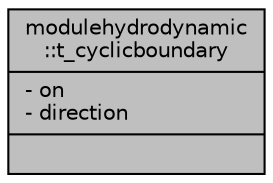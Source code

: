 digraph "modulehydrodynamic::t_cyclicboundary"
{
 // LATEX_PDF_SIZE
  edge [fontname="Helvetica",fontsize="10",labelfontname="Helvetica",labelfontsize="10"];
  node [fontname="Helvetica",fontsize="10",shape=record];
  Node1 [label="{modulehydrodynamic\l::t_cyclicboundary\n|- on\l- direction\l|}",height=0.2,width=0.4,color="black", fillcolor="grey75", style="filled", fontcolor="black",tooltip=" "];
}

